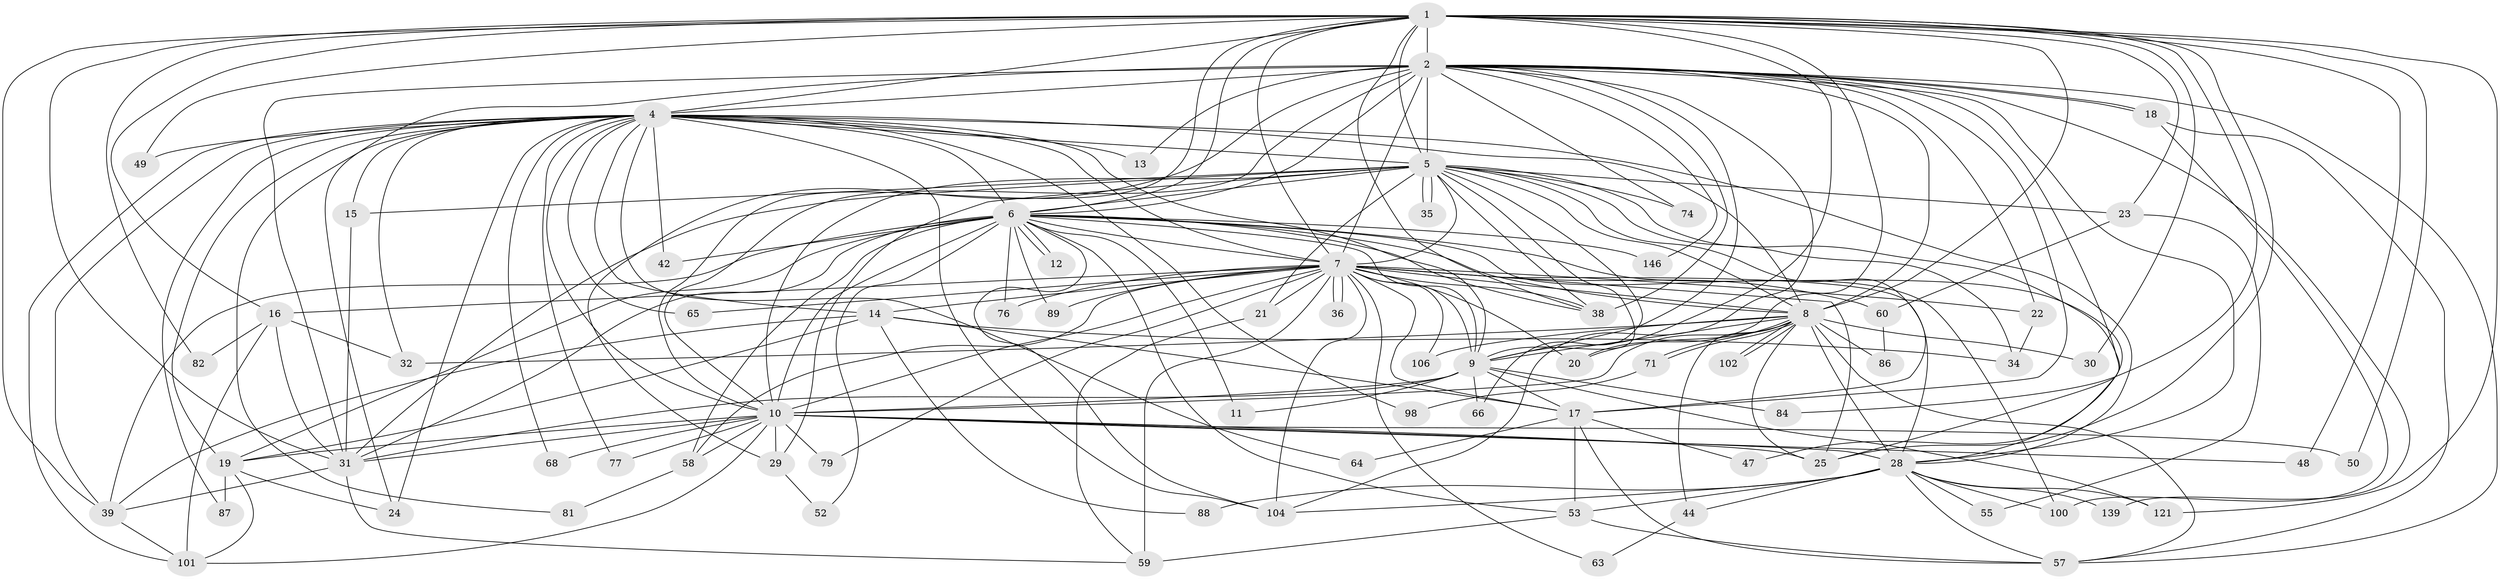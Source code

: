 // original degree distribution, {23: 0.0273972602739726, 22: 0.00684931506849315, 18: 0.0136986301369863, 28: 0.00684931506849315, 27: 0.00684931506849315, 35: 0.00684931506849315, 2: 0.5753424657534246, 8: 0.02054794520547945, 3: 0.1643835616438356, 7: 0.00684931506849315, 4: 0.07534246575342465, 5: 0.06164383561643835, 13: 0.00684931506849315, 9: 0.00684931506849315, 6: 0.0136986301369863}
// Generated by graph-tools (version 1.1) at 2025/14/03/09/25 04:14:09]
// undirected, 73 vertices, 209 edges
graph export_dot {
graph [start="1"]
  node [color=gray90,style=filled];
  1;
  2 [super="+62+3+46"];
  4 [super="+69+45+107+116+120+27+78"];
  5 [super="+131+43"];
  6 [super="+51"];
  7 [super="+61+94+37"];
  8 [super="+103"];
  9;
  10;
  11;
  12;
  13;
  14 [super="+97"];
  15;
  16;
  17 [super="+90"];
  18;
  19 [super="+26+70+117"];
  20 [super="+135"];
  21;
  22;
  23;
  24;
  25 [super="+124+56+85"];
  28 [super="+40"];
  29 [super="+41"];
  30;
  31 [super="+105+72+80+33+93"];
  32;
  34;
  35;
  36;
  38 [super="+109"];
  39 [super="+75+92+91"];
  42;
  44;
  47;
  48;
  49;
  50;
  52;
  53;
  55;
  57 [super="+73+114+140"];
  58 [super="+141"];
  59 [super="+144+118"];
  60;
  63;
  64;
  65;
  66;
  68;
  71;
  74;
  76;
  77;
  79;
  81;
  82;
  84;
  86;
  87 [super="+119"];
  88;
  89;
  98;
  100 [super="+125"];
  101 [super="+136+143+113"];
  102;
  104 [super="+142+130"];
  106 [super="+128"];
  121 [super="+145"];
  139;
  146;
  1 -- 2 [weight=2];
  1 -- 4;
  1 -- 5;
  1 -- 6;
  1 -- 7;
  1 -- 8;
  1 -- 9;
  1 -- 10;
  1 -- 16;
  1 -- 23;
  1 -- 30;
  1 -- 48;
  1 -- 49;
  1 -- 50;
  1 -- 82;
  1 -- 84;
  1 -- 121;
  1 -- 25;
  1 -- 20;
  1 -- 39;
  1 -- 38;
  1 -- 31;
  2 -- 4 [weight=2];
  2 -- 5 [weight=2];
  2 -- 6 [weight=2];
  2 -- 7 [weight=5];
  2 -- 8 [weight=2];
  2 -- 9 [weight=3];
  2 -- 10 [weight=3];
  2 -- 13;
  2 -- 18;
  2 -- 18;
  2 -- 22 [weight=2];
  2 -- 24 [weight=2];
  2 -- 28;
  2 -- 29;
  2 -- 57;
  2 -- 104;
  2 -- 74;
  2 -- 139;
  2 -- 146;
  2 -- 31;
  2 -- 47;
  2 -- 38;
  2 -- 17;
  4 -- 5 [weight=4];
  4 -- 6;
  4 -- 7 [weight=3];
  4 -- 8;
  4 -- 9 [weight=2];
  4 -- 10;
  4 -- 13;
  4 -- 14 [weight=2];
  4 -- 15;
  4 -- 19 [weight=3];
  4 -- 32;
  4 -- 42;
  4 -- 49;
  4 -- 65;
  4 -- 68;
  4 -- 101;
  4 -- 104;
  4 -- 87 [weight=2];
  4 -- 81;
  4 -- 98;
  4 -- 77;
  4 -- 24;
  4 -- 64;
  4 -- 28;
  4 -- 39;
  5 -- 6;
  5 -- 7;
  5 -- 8;
  5 -- 9;
  5 -- 10;
  5 -- 15;
  5 -- 17;
  5 -- 21;
  5 -- 23 [weight=2];
  5 -- 29;
  5 -- 34 [weight=2];
  5 -- 35;
  5 -- 35;
  5 -- 38;
  5 -- 66;
  5 -- 74;
  5 -- 25;
  5 -- 31;
  6 -- 7;
  6 -- 8 [weight=2];
  6 -- 9;
  6 -- 10;
  6 -- 11;
  6 -- 12;
  6 -- 12;
  6 -- 31;
  6 -- 38;
  6 -- 42;
  6 -- 76;
  6 -- 89;
  6 -- 104;
  6 -- 146;
  6 -- 58;
  6 -- 19;
  6 -- 52;
  6 -- 53;
  6 -- 28;
  6 -- 100;
  6 -- 39 [weight=2];
  7 -- 8;
  7 -- 9 [weight=2];
  7 -- 10;
  7 -- 14;
  7 -- 16 [weight=2];
  7 -- 20;
  7 -- 21;
  7 -- 28 [weight=2];
  7 -- 36;
  7 -- 36;
  7 -- 58;
  7 -- 59 [weight=2];
  7 -- 60;
  7 -- 63;
  7 -- 65;
  7 -- 76;
  7 -- 79;
  7 -- 106 [weight=2];
  7 -- 104;
  7 -- 25;
  7 -- 89;
  7 -- 17;
  7 -- 22;
  7 -- 38;
  8 -- 9;
  8 -- 10;
  8 -- 20;
  8 -- 25;
  8 -- 30;
  8 -- 44;
  8 -- 57;
  8 -- 71;
  8 -- 71;
  8 -- 86;
  8 -- 102;
  8 -- 102;
  8 -- 106;
  8 -- 32;
  8 -- 28;
  9 -- 10;
  9 -- 11;
  9 -- 17;
  9 -- 66;
  9 -- 84;
  9 -- 121;
  9 -- 31;
  10 -- 19;
  10 -- 25;
  10 -- 48;
  10 -- 50;
  10 -- 58;
  10 -- 68;
  10 -- 77;
  10 -- 79;
  10 -- 101;
  10 -- 29;
  10 -- 28 [weight=2];
  10 -- 31;
  14 -- 39;
  14 -- 88;
  14 -- 19;
  14 -- 34;
  14 -- 17;
  15 -- 31;
  16 -- 32;
  16 -- 82;
  16 -- 101;
  16 -- 31;
  17 -- 47;
  17 -- 53;
  17 -- 64;
  17 -- 57;
  18 -- 100;
  18 -- 57;
  19 -- 24;
  19 -- 87;
  19 -- 101;
  21 -- 59;
  22 -- 34;
  23 -- 55;
  23 -- 60;
  28 -- 44;
  28 -- 53;
  28 -- 55;
  28 -- 88;
  28 -- 121;
  28 -- 139;
  28 -- 104;
  28 -- 57;
  28 -- 100;
  29 -- 52;
  31 -- 39;
  31 -- 59;
  39 -- 101;
  44 -- 63;
  53 -- 57;
  53 -- 59;
  58 -- 81;
  60 -- 86;
  71 -- 98;
}
